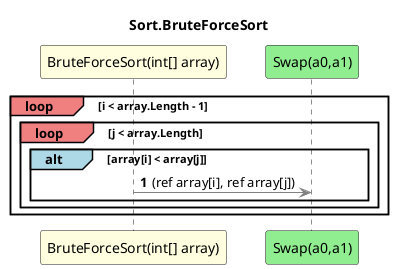 @startuml Sort.BruteForceSort
title Sort.BruteForceSort
participant "BruteForceSort(int[] array)" as BruteForceSort_p0 #LightYellow
participant "Swap(a0,a1)" as Swap_a0_a1 #LightGreen
autonumber
loop#LightCoral i < array.Length - 1
    loop#LightCoral j < array.Length
        alt#LightBlue array[i] < array[j]
            BruteForceSort_p0 -[#grey]> Swap_a0_a1 : (ref array[i], ref array[j])
        end
    end
end
@enduml
